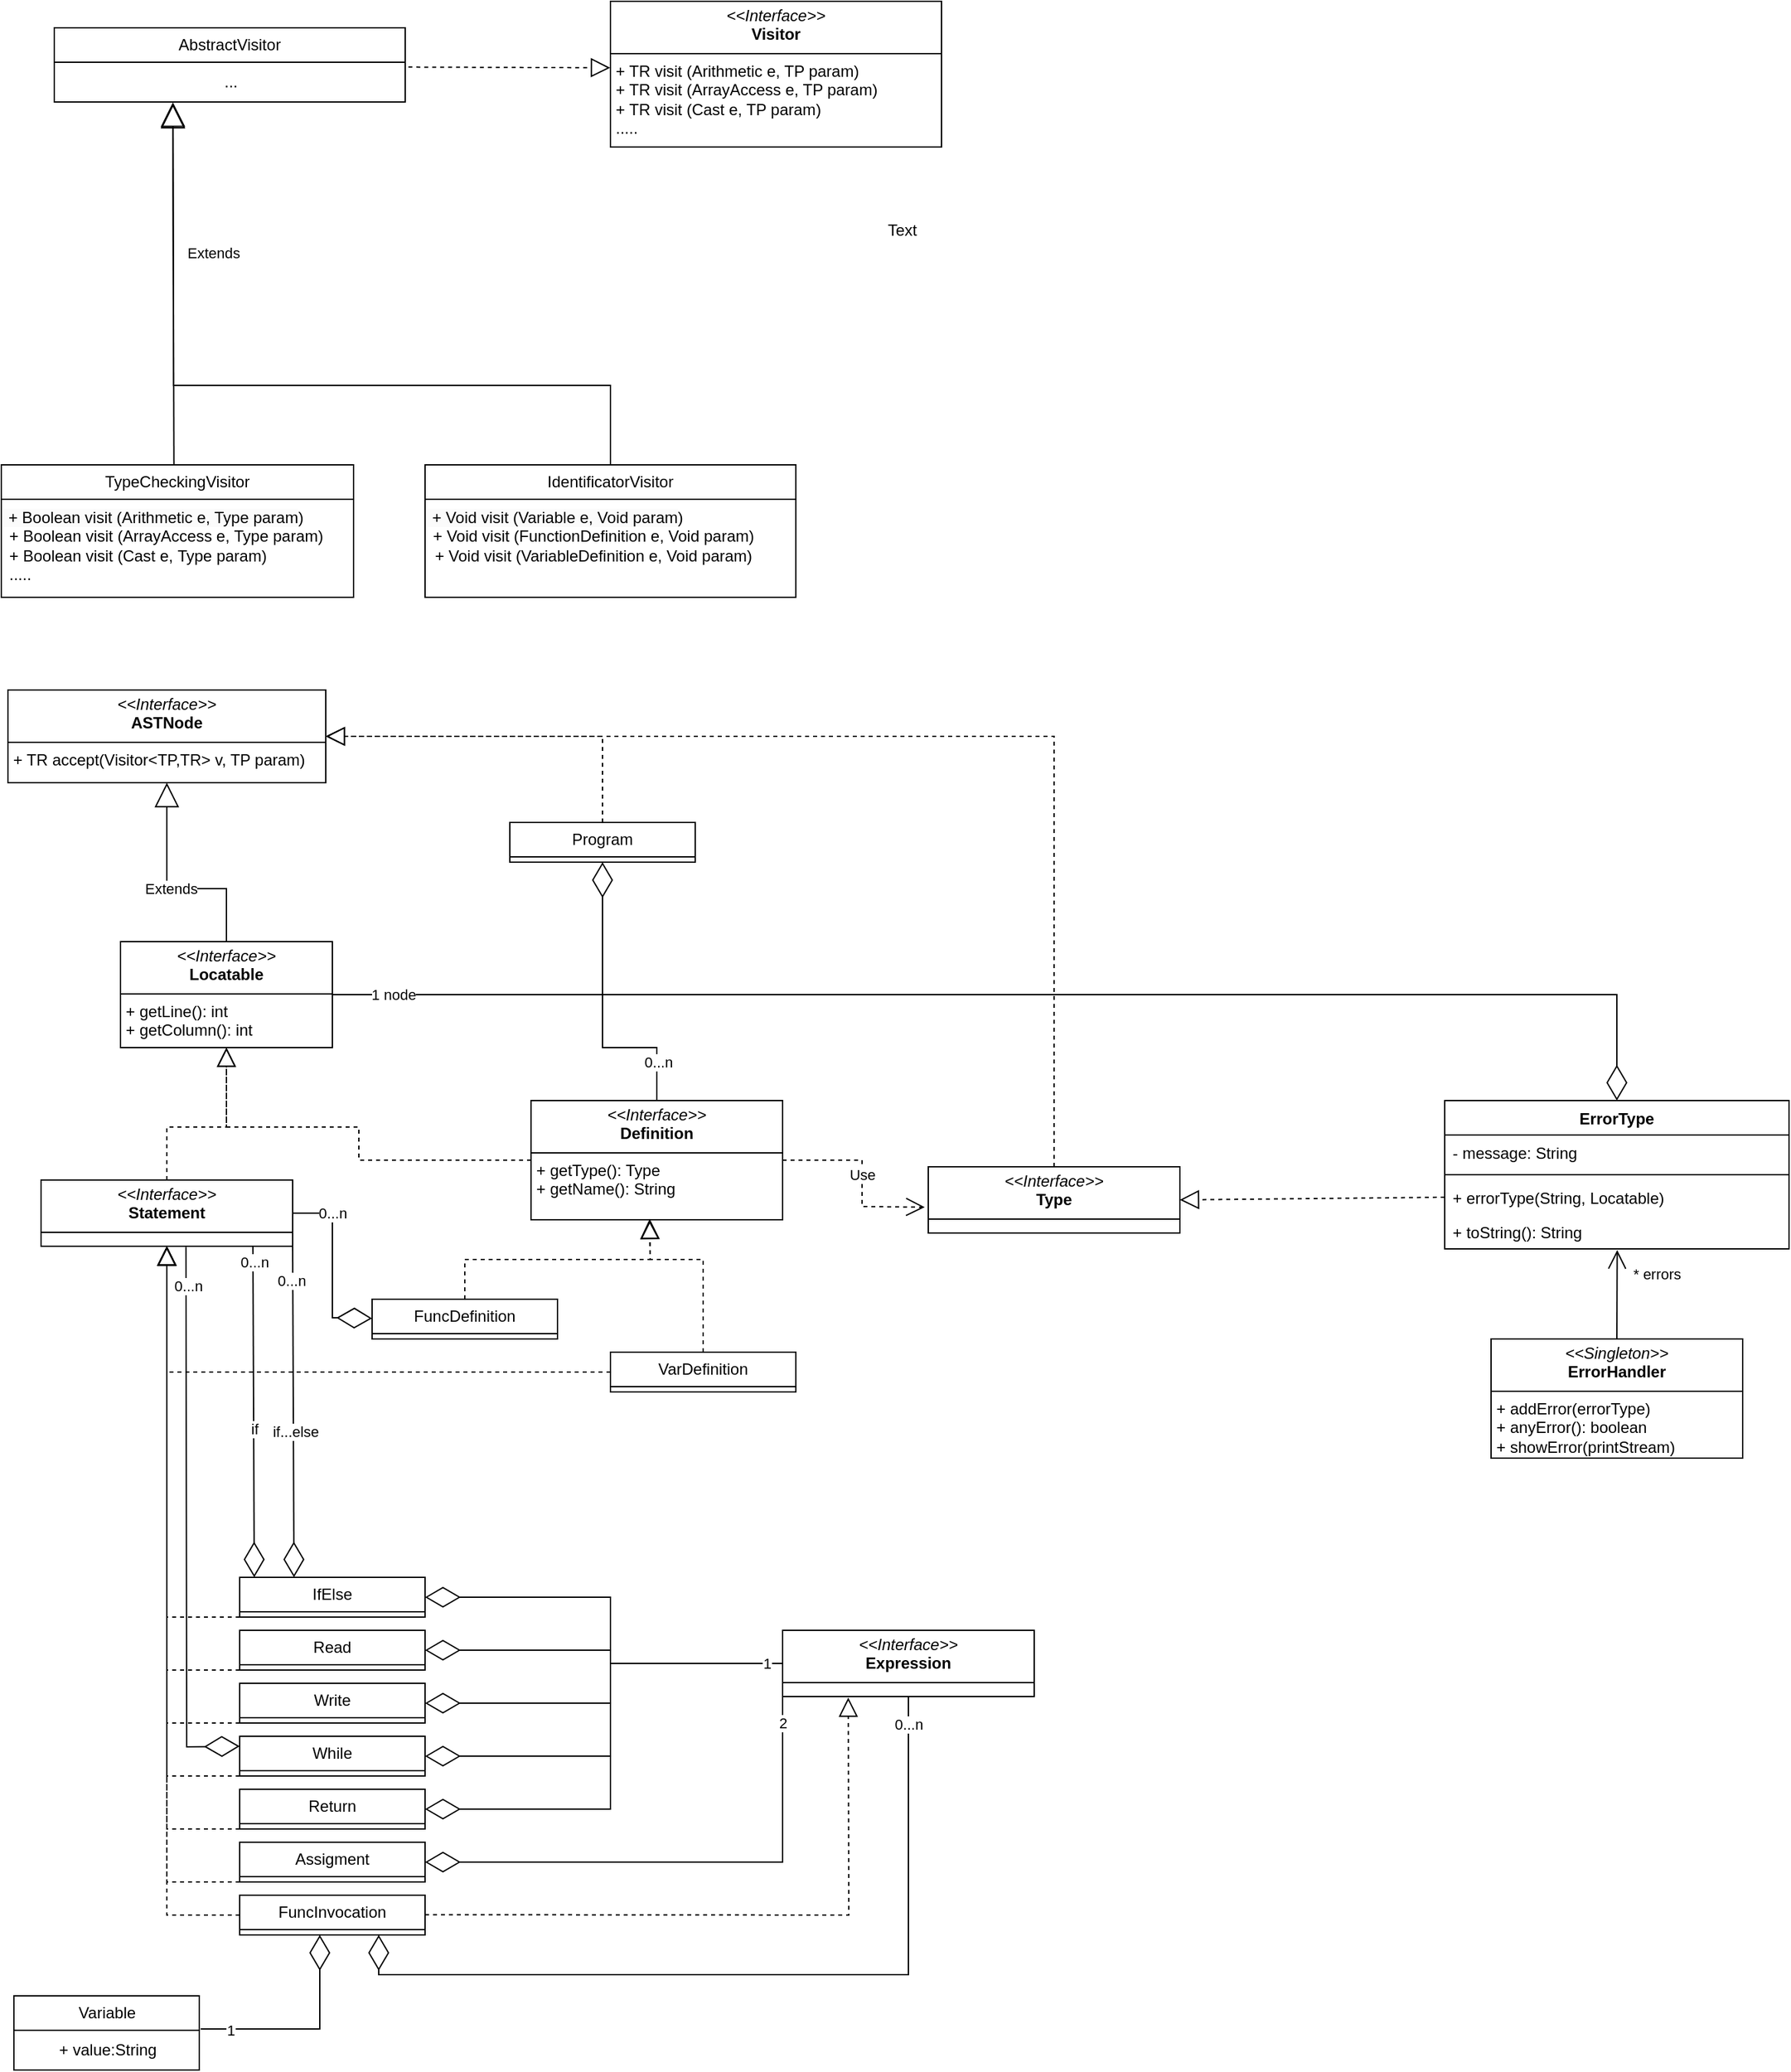 <mxfile version="26.0.16">
  <diagram id="C5RBs43oDa-KdzZeNtuy" name="Page-1">
    <mxGraphModel dx="1687" dy="2087" grid="1" gridSize="10" guides="1" tooltips="1" connect="1" arrows="1" fold="1" page="1" pageScale="1" pageWidth="827" pageHeight="1169" math="0" shadow="0">
      <root>
        <mxCell id="WIyWlLk6GJQsqaUBKTNV-0" />
        <mxCell id="WIyWlLk6GJQsqaUBKTNV-1" parent="WIyWlLk6GJQsqaUBKTNV-0" />
        <mxCell id="CXp8G5FO8gf-xtdIojPj-0" value="&lt;p style=&quot;margin:0px;margin-top:4px;text-align:center;&quot;&gt;&lt;i&gt;&amp;lt;&amp;lt;Interface&amp;gt;&amp;gt;&lt;/i&gt;&lt;br&gt;&lt;b&gt;ASTNode&lt;/b&gt;&lt;/p&gt;&lt;hr size=&quot;1&quot; style=&quot;border-style:solid;&quot;&gt;&lt;p style=&quot;margin:0px;margin-left:4px;&quot;&gt;+ TR accept(Visitor&amp;lt;TP,TR&amp;gt; v, TP param)&lt;/p&gt;" style="verticalAlign=top;align=left;overflow=fill;html=1;whiteSpace=wrap;" parent="WIyWlLk6GJQsqaUBKTNV-1" vertex="1">
          <mxGeometry x="35" y="10" width="240" height="70" as="geometry" />
        </mxCell>
        <mxCell id="CXp8G5FO8gf-xtdIojPj-1" value="&lt;p style=&quot;margin:0px;margin-top:4px;text-align:center;&quot;&gt;&lt;i&gt;&amp;lt;&amp;lt;Interface&amp;gt;&amp;gt;&lt;/i&gt;&lt;br&gt;&lt;b&gt;Locatable&lt;/b&gt;&lt;/p&gt;&lt;hr size=&quot;1&quot; style=&quot;border-style:solid;&quot;&gt;&lt;p style=&quot;margin:0px;margin-left:4px;&quot;&gt;+ getLine(): int&lt;/p&gt;&lt;p style=&quot;margin:0px;margin-left:4px;&quot;&gt;+ getColumn(): int&lt;/p&gt;" style="verticalAlign=top;align=left;overflow=fill;html=1;whiteSpace=wrap;" parent="WIyWlLk6GJQsqaUBKTNV-1" vertex="1">
          <mxGeometry x="120" y="200" width="160" height="80" as="geometry" />
        </mxCell>
        <mxCell id="CXp8G5FO8gf-xtdIojPj-2" value="&lt;p style=&quot;margin:0px;margin-top:4px;text-align:center;&quot;&gt;&lt;i&gt;&amp;lt;&amp;lt;Interface&amp;gt;&amp;gt;&lt;/i&gt;&lt;br&gt;&lt;b&gt;Definition&lt;/b&gt;&lt;/p&gt;&lt;hr size=&quot;1&quot; style=&quot;border-style:solid;&quot;&gt;&lt;p style=&quot;margin:0px;margin-left:4px;&quot;&gt;+ getType(): Type&lt;/p&gt;&lt;p style=&quot;margin:0px;margin-left:4px;&quot;&gt;+ getName(): String&lt;/p&gt;" style="verticalAlign=top;align=left;overflow=fill;html=1;whiteSpace=wrap;" parent="WIyWlLk6GJQsqaUBKTNV-1" vertex="1">
          <mxGeometry x="430" y="320" width="190" height="90" as="geometry" />
        </mxCell>
        <mxCell id="CXp8G5FO8gf-xtdIojPj-3" value="&lt;p style=&quot;margin:0px;margin-top:4px;text-align:center;&quot;&gt;&lt;i&gt;&amp;lt;&amp;lt;Interface&amp;gt;&amp;gt;&lt;/i&gt;&lt;br&gt;&lt;b&gt;Type&lt;/b&gt;&lt;/p&gt;&lt;hr size=&quot;1&quot; style=&quot;border-style:solid;&quot;&gt;&lt;p style=&quot;margin:0px;margin-left:4px;&quot;&gt;&lt;br&gt;&lt;/p&gt;" style="verticalAlign=top;align=left;overflow=fill;html=1;whiteSpace=wrap;" parent="WIyWlLk6GJQsqaUBKTNV-1" vertex="1">
          <mxGeometry x="730" y="370" width="190" height="50" as="geometry" />
        </mxCell>
        <mxCell id="CXp8G5FO8gf-xtdIojPj-4" value="Program" style="swimlane;fontStyle=0;childLayout=stackLayout;horizontal=1;startSize=26;fillColor=none;horizontalStack=0;resizeParent=1;resizeParentMax=0;resizeLast=0;collapsible=1;marginBottom=0;whiteSpace=wrap;html=1;" parent="WIyWlLk6GJQsqaUBKTNV-1" vertex="1">
          <mxGeometry x="414" y="110" width="140" height="30" as="geometry" />
        </mxCell>
        <mxCell id="CXp8G5FO8gf-xtdIojPj-5" value="&lt;p style=&quot;margin:0px;margin-top:4px;text-align:center;&quot;&gt;&lt;i&gt;&amp;lt;&amp;lt;Interface&amp;gt;&amp;gt;&lt;/i&gt;&lt;br&gt;&lt;b&gt;Statement&lt;/b&gt;&lt;/p&gt;&lt;hr size=&quot;1&quot; style=&quot;border-style:solid;&quot;&gt;&lt;p style=&quot;margin:0px;margin-left:4px;&quot;&gt;&lt;br&gt;&lt;/p&gt;" style="verticalAlign=top;align=left;overflow=fill;html=1;whiteSpace=wrap;" parent="WIyWlLk6GJQsqaUBKTNV-1" vertex="1">
          <mxGeometry x="60" y="380" width="190" height="50" as="geometry" />
        </mxCell>
        <mxCell id="CXp8G5FO8gf-xtdIojPj-6" value="" style="endArrow=block;dashed=1;endFill=0;endSize=12;html=1;rounded=0;exitX=0.5;exitY=0;exitDx=0;exitDy=0;entryX=0.5;entryY=1;entryDx=0;entryDy=0;" parent="WIyWlLk6GJQsqaUBKTNV-1" source="CXp8G5FO8gf-xtdIojPj-5" target="CXp8G5FO8gf-xtdIojPj-1" edge="1">
          <mxGeometry width="160" relative="1" as="geometry">
            <mxPoint x="330" y="290" as="sourcePoint" />
            <mxPoint x="200" y="290" as="targetPoint" />
            <Array as="points">
              <mxPoint x="155" y="340" />
              <mxPoint x="200" y="340" />
            </Array>
          </mxGeometry>
        </mxCell>
        <mxCell id="CXp8G5FO8gf-xtdIojPj-7" value="" style="endArrow=block;dashed=1;endFill=0;endSize=12;html=1;rounded=0;exitX=0;exitY=0.5;exitDx=0;exitDy=0;" parent="WIyWlLk6GJQsqaUBKTNV-1" source="CXp8G5FO8gf-xtdIojPj-2" edge="1">
          <mxGeometry width="160" relative="1" as="geometry">
            <mxPoint x="330" y="290" as="sourcePoint" />
            <mxPoint x="200" y="280" as="targetPoint" />
            <Array as="points">
              <mxPoint x="300" y="365" />
              <mxPoint x="300" y="340" />
              <mxPoint x="200" y="340" />
            </Array>
          </mxGeometry>
        </mxCell>
        <mxCell id="CXp8G5FO8gf-xtdIojPj-8" value="Use" style="endArrow=open;endSize=12;dashed=1;html=1;rounded=0;exitX=1;exitY=0.5;exitDx=0;exitDy=0;entryX=-0.014;entryY=0.61;entryDx=0;entryDy=0;entryPerimeter=0;" parent="WIyWlLk6GJQsqaUBKTNV-1" source="CXp8G5FO8gf-xtdIojPj-2" target="CXp8G5FO8gf-xtdIojPj-3" edge="1">
          <mxGeometry width="160" relative="1" as="geometry">
            <mxPoint x="510" y="430" as="sourcePoint" />
            <mxPoint x="730" y="380" as="targetPoint" />
            <Array as="points">
              <mxPoint x="680" y="365" />
              <mxPoint x="680" y="400" />
            </Array>
          </mxGeometry>
        </mxCell>
        <mxCell id="CXp8G5FO8gf-xtdIojPj-9" value="" style="endArrow=diamondThin;endFill=0;endSize=24;html=1;rounded=0;entryX=0.5;entryY=1;entryDx=0;entryDy=0;exitX=0.5;exitY=0;exitDx=0;exitDy=0;" parent="WIyWlLk6GJQsqaUBKTNV-1" source="CXp8G5FO8gf-xtdIojPj-2" target="CXp8G5FO8gf-xtdIojPj-4" edge="1">
          <mxGeometry width="160" relative="1" as="geometry">
            <mxPoint x="330" y="290" as="sourcePoint" />
            <mxPoint x="490" y="290" as="targetPoint" />
            <Array as="points">
              <mxPoint x="525" y="280" />
              <mxPoint x="484" y="280" />
            </Array>
          </mxGeometry>
        </mxCell>
        <mxCell id="CXp8G5FO8gf-xtdIojPj-10" value="0...n" style="edgeLabel;html=1;align=center;verticalAlign=middle;resizable=0;points=[];" parent="CXp8G5FO8gf-xtdIojPj-9" vertex="1" connectable="0">
          <mxGeometry x="-0.734" y="-1" relative="1" as="geometry">
            <mxPoint as="offset" />
          </mxGeometry>
        </mxCell>
        <mxCell id="CXp8G5FO8gf-xtdIojPj-11" value="" style="endArrow=block;dashed=1;endFill=0;endSize=12;html=1;rounded=0;entryX=1;entryY=0.5;entryDx=0;entryDy=0;exitX=0.5;exitY=0;exitDx=0;exitDy=0;" parent="WIyWlLk6GJQsqaUBKTNV-1" source="CXp8G5FO8gf-xtdIojPj-4" target="CXp8G5FO8gf-xtdIojPj-0" edge="1">
          <mxGeometry width="160" relative="1" as="geometry">
            <mxPoint x="330" y="290" as="sourcePoint" />
            <mxPoint x="490" y="290" as="targetPoint" />
            <Array as="points">
              <mxPoint x="484" y="45" />
            </Array>
          </mxGeometry>
        </mxCell>
        <mxCell id="CXp8G5FO8gf-xtdIojPj-12" value="" style="endArrow=block;dashed=1;endFill=0;endSize=12;html=1;rounded=0;exitX=0.5;exitY=0;exitDx=0;exitDy=0;" parent="WIyWlLk6GJQsqaUBKTNV-1" source="CXp8G5FO8gf-xtdIojPj-3" target="CXp8G5FO8gf-xtdIojPj-0" edge="1">
          <mxGeometry width="160" relative="1" as="geometry">
            <mxPoint x="494" y="120" as="sourcePoint" />
            <mxPoint x="310" y="10" as="targetPoint" />
            <Array as="points">
              <mxPoint x="825" y="45" />
            </Array>
          </mxGeometry>
        </mxCell>
        <mxCell id="CXp8G5FO8gf-xtdIojPj-13" value="FuncDefinition" style="swimlane;fontStyle=0;childLayout=stackLayout;horizontal=1;startSize=26;fillColor=none;horizontalStack=0;resizeParent=1;resizeParentMax=0;resizeLast=0;collapsible=1;marginBottom=0;whiteSpace=wrap;html=1;" parent="WIyWlLk6GJQsqaUBKTNV-1" vertex="1">
          <mxGeometry x="310" y="470" width="140" height="30" as="geometry" />
        </mxCell>
        <mxCell id="CXp8G5FO8gf-xtdIojPj-14" value="VarDefinition" style="swimlane;fontStyle=0;childLayout=stackLayout;horizontal=1;startSize=26;fillColor=none;horizontalStack=0;resizeParent=1;resizeParentMax=0;resizeLast=0;collapsible=1;marginBottom=0;whiteSpace=wrap;html=1;" parent="WIyWlLk6GJQsqaUBKTNV-1" vertex="1">
          <mxGeometry x="490" y="510" width="140" height="30" as="geometry" />
        </mxCell>
        <mxCell id="CXp8G5FO8gf-xtdIojPj-15" value="" style="endArrow=block;dashed=1;endFill=0;endSize=12;html=1;rounded=0;exitX=0.5;exitY=0;exitDx=0;exitDy=0;entryX=0.47;entryY=1;entryDx=0;entryDy=0;entryPerimeter=0;" parent="WIyWlLk6GJQsqaUBKTNV-1" source="CXp8G5FO8gf-xtdIojPj-13" target="CXp8G5FO8gf-xtdIojPj-2" edge="1">
          <mxGeometry width="160" relative="1" as="geometry">
            <mxPoint x="330" y="290" as="sourcePoint" />
            <mxPoint x="490" y="290" as="targetPoint" />
            <Array as="points">
              <mxPoint x="380" y="440" />
              <mxPoint x="520" y="440" />
            </Array>
          </mxGeometry>
        </mxCell>
        <mxCell id="CXp8G5FO8gf-xtdIojPj-16" value="" style="endArrow=block;dashed=1;endFill=0;endSize=12;html=1;rounded=0;exitX=0.5;exitY=0;exitDx=0;exitDy=0;" parent="WIyWlLk6GJQsqaUBKTNV-1" source="CXp8G5FO8gf-xtdIojPj-14" edge="1">
          <mxGeometry width="160" relative="1" as="geometry">
            <mxPoint x="330" y="290" as="sourcePoint" />
            <mxPoint x="520" y="410" as="targetPoint" />
            <Array as="points">
              <mxPoint x="560" y="440" />
              <mxPoint x="520" y="440" />
            </Array>
          </mxGeometry>
        </mxCell>
        <mxCell id="CXp8G5FO8gf-xtdIojPj-17" value="" style="endArrow=block;dashed=1;endFill=0;endSize=12;html=1;rounded=0;exitX=0;exitY=0.5;exitDx=0;exitDy=0;entryX=0.5;entryY=1;entryDx=0;entryDy=0;" parent="WIyWlLk6GJQsqaUBKTNV-1" source="CXp8G5FO8gf-xtdIojPj-14" target="CXp8G5FO8gf-xtdIojPj-5" edge="1">
          <mxGeometry width="160" relative="1" as="geometry">
            <mxPoint x="170" y="484.6" as="sourcePoint" />
            <mxPoint x="110" y="525" as="targetPoint" />
            <Array as="points">
              <mxPoint x="155" y="525" />
            </Array>
          </mxGeometry>
        </mxCell>
        <mxCell id="CXp8G5FO8gf-xtdIojPj-18" value="" style="endArrow=diamondThin;endFill=0;endSize=24;html=1;rounded=0;exitX=1;exitY=0.5;exitDx=0;exitDy=0;" parent="WIyWlLk6GJQsqaUBKTNV-1" source="CXp8G5FO8gf-xtdIojPj-5" edge="1">
          <mxGeometry width="160" relative="1" as="geometry">
            <mxPoint x="150" y="484.44" as="sourcePoint" />
            <mxPoint x="310" y="484.44" as="targetPoint" />
            <Array as="points">
              <mxPoint x="280" y="405" />
              <mxPoint x="280" y="484" />
            </Array>
          </mxGeometry>
        </mxCell>
        <mxCell id="vYRAZgHzzo28ocDOjH3z-48" value="0...n" style="edgeLabel;html=1;align=center;verticalAlign=middle;resizable=0;points=[];" parent="CXp8G5FO8gf-xtdIojPj-18" vertex="1" connectable="0">
          <mxGeometry x="-0.801" relative="1" as="geometry">
            <mxPoint x="16" as="offset" />
          </mxGeometry>
        </mxCell>
        <mxCell id="CXp8G5FO8gf-xtdIojPj-29" value="Extends" style="endArrow=block;endSize=16;endFill=0;html=1;rounded=0;entryX=0.5;entryY=1;entryDx=0;entryDy=0;exitX=0.5;exitY=0;exitDx=0;exitDy=0;" parent="WIyWlLk6GJQsqaUBKTNV-1" source="CXp8G5FO8gf-xtdIojPj-1" target="CXp8G5FO8gf-xtdIojPj-0" edge="1">
          <mxGeometry width="160" relative="1" as="geometry">
            <mxPoint x="140" y="150" as="sourcePoint" />
            <mxPoint x="300" y="150" as="targetPoint" />
            <Array as="points">
              <mxPoint x="200" y="160" />
              <mxPoint x="155" y="160" />
            </Array>
          </mxGeometry>
        </mxCell>
        <mxCell id="vYRAZgHzzo28ocDOjH3z-0" value="Read" style="swimlane;fontStyle=0;childLayout=stackLayout;horizontal=1;startSize=26;fillColor=none;horizontalStack=0;resizeParent=1;resizeParentMax=0;resizeLast=0;collapsible=1;marginBottom=0;whiteSpace=wrap;html=1;" parent="WIyWlLk6GJQsqaUBKTNV-1" vertex="1">
          <mxGeometry x="210" y="720" width="140" height="30" as="geometry" />
        </mxCell>
        <mxCell id="vYRAZgHzzo28ocDOjH3z-1" value="Write" style="swimlane;fontStyle=0;childLayout=stackLayout;horizontal=1;startSize=26;fillColor=none;horizontalStack=0;resizeParent=1;resizeParentMax=0;resizeLast=0;collapsible=1;marginBottom=0;whiteSpace=wrap;html=1;" parent="WIyWlLk6GJQsqaUBKTNV-1" vertex="1">
          <mxGeometry x="210" y="760" width="140" height="30" as="geometry" />
        </mxCell>
        <mxCell id="vYRAZgHzzo28ocDOjH3z-4" value="IfElse" style="swimlane;fontStyle=0;childLayout=stackLayout;horizontal=1;startSize=26;fillColor=none;horizontalStack=0;resizeParent=1;resizeParentMax=0;resizeLast=0;collapsible=1;marginBottom=0;whiteSpace=wrap;html=1;" parent="WIyWlLk6GJQsqaUBKTNV-1" vertex="1">
          <mxGeometry x="210" y="680" width="140" height="30" as="geometry" />
        </mxCell>
        <mxCell id="vYRAZgHzzo28ocDOjH3z-5" value="While" style="swimlane;fontStyle=0;childLayout=stackLayout;horizontal=1;startSize=26;fillColor=none;horizontalStack=0;resizeParent=1;resizeParentMax=0;resizeLast=0;collapsible=1;marginBottom=0;whiteSpace=wrap;html=1;" parent="WIyWlLk6GJQsqaUBKTNV-1" vertex="1">
          <mxGeometry x="210" y="800" width="140" height="30" as="geometry" />
        </mxCell>
        <mxCell id="vYRAZgHzzo28ocDOjH3z-14" value="Return" style="swimlane;fontStyle=0;childLayout=stackLayout;horizontal=1;startSize=26;fillColor=none;horizontalStack=0;resizeParent=1;resizeParentMax=0;resizeLast=0;collapsible=1;marginBottom=0;whiteSpace=wrap;html=1;" parent="WIyWlLk6GJQsqaUBKTNV-1" vertex="1">
          <mxGeometry x="210" y="840" width="140" height="30" as="geometry" />
        </mxCell>
        <mxCell id="Sv4E_dSJLxDFvrBXRxeP-11" style="edgeStyle=orthogonalEdgeStyle;rounded=0;orthogonalLoop=1;jettySize=auto;html=1;exitX=0.25;exitY=1;exitDx=0;exitDy=0;" parent="WIyWlLk6GJQsqaUBKTNV-1" source="vYRAZgHzzo28ocDOjH3z-19" edge="1">
          <mxGeometry relative="1" as="geometry">
            <mxPoint x="667.556" y="770" as="targetPoint" />
          </mxGeometry>
        </mxCell>
        <mxCell id="vYRAZgHzzo28ocDOjH3z-19" value="&lt;p style=&quot;margin:0px;margin-top:4px;text-align:center;&quot;&gt;&lt;i&gt;&amp;lt;&amp;lt;Interface&amp;gt;&amp;gt;&lt;/i&gt;&lt;br&gt;&lt;b&gt;Expression&lt;/b&gt;&lt;/p&gt;&lt;hr size=&quot;1&quot; style=&quot;border-style:solid;&quot;&gt;&lt;p style=&quot;margin:0px;margin-left:4px;&quot;&gt;&lt;br&gt;&lt;/p&gt;" style="verticalAlign=top;align=left;overflow=fill;html=1;whiteSpace=wrap;" parent="WIyWlLk6GJQsqaUBKTNV-1" vertex="1">
          <mxGeometry x="620" y="720" width="190" height="50" as="geometry" />
        </mxCell>
        <mxCell id="vYRAZgHzzo28ocDOjH3z-20" value="" style="endArrow=diamondThin;endFill=0;endSize=24;html=1;rounded=0;entryX=1;entryY=0.5;entryDx=0;entryDy=0;exitX=0;exitY=0.5;exitDx=0;exitDy=0;" parent="WIyWlLk6GJQsqaUBKTNV-1" source="vYRAZgHzzo28ocDOjH3z-19" target="vYRAZgHzzo28ocDOjH3z-0" edge="1">
          <mxGeometry width="160" relative="1" as="geometry">
            <mxPoint x="320" y="760" as="sourcePoint" />
            <mxPoint x="480" y="760" as="targetPoint" />
            <Array as="points">
              <mxPoint x="490" y="745" />
              <mxPoint x="490" y="735" />
            </Array>
          </mxGeometry>
        </mxCell>
        <mxCell id="vYRAZgHzzo28ocDOjH3z-21" value="" style="endArrow=diamondThin;endFill=0;endSize=24;html=1;rounded=0;entryX=1;entryY=0.5;entryDx=0;entryDy=0;exitX=0;exitY=0.5;exitDx=0;exitDy=0;" parent="WIyWlLk6GJQsqaUBKTNV-1" source="vYRAZgHzzo28ocDOjH3z-19" target="vYRAZgHzzo28ocDOjH3z-1" edge="1">
          <mxGeometry width="160" relative="1" as="geometry">
            <mxPoint x="630" y="755" as="sourcePoint" />
            <mxPoint x="360" y="705" as="targetPoint" />
            <Array as="points">
              <mxPoint x="490" y="745" />
              <mxPoint x="490" y="775" />
            </Array>
          </mxGeometry>
        </mxCell>
        <mxCell id="vYRAZgHzzo28ocDOjH3z-23" value="" style="endArrow=diamondThin;endFill=0;endSize=24;html=1;rounded=0;entryX=1;entryY=0.5;entryDx=0;entryDy=0;exitX=0;exitY=0.5;exitDx=0;exitDy=0;" parent="WIyWlLk6GJQsqaUBKTNV-1" source="vYRAZgHzzo28ocDOjH3z-19" target="vYRAZgHzzo28ocDOjH3z-4" edge="1">
          <mxGeometry width="160" relative="1" as="geometry">
            <mxPoint x="630" y="755" as="sourcePoint" />
            <mxPoint x="360" y="745" as="targetPoint" />
            <Array as="points">
              <mxPoint x="490" y="745" />
              <mxPoint x="490" y="695" />
            </Array>
          </mxGeometry>
        </mxCell>
        <mxCell id="vYRAZgHzzo28ocDOjH3z-25" value="" style="endArrow=diamondThin;endFill=0;endSize=24;html=1;rounded=0;entryX=1;entryY=0.5;entryDx=0;entryDy=0;exitX=0;exitY=0.5;exitDx=0;exitDy=0;" parent="WIyWlLk6GJQsqaUBKTNV-1" source="vYRAZgHzzo28ocDOjH3z-19" target="vYRAZgHzzo28ocDOjH3z-5" edge="1">
          <mxGeometry width="160" relative="1" as="geometry">
            <mxPoint x="630" y="755" as="sourcePoint" />
            <mxPoint x="360" y="745" as="targetPoint" />
            <Array as="points">
              <mxPoint x="490" y="745" />
              <mxPoint x="490" y="815" />
            </Array>
          </mxGeometry>
        </mxCell>
        <mxCell id="vYRAZgHzzo28ocDOjH3z-27" value="" style="endArrow=diamondThin;endFill=0;endSize=24;html=1;rounded=0;entryX=1;entryY=0.5;entryDx=0;entryDy=0;exitX=0;exitY=0.5;exitDx=0;exitDy=0;" parent="WIyWlLk6GJQsqaUBKTNV-1" source="vYRAZgHzzo28ocDOjH3z-19" target="vYRAZgHzzo28ocDOjH3z-14" edge="1">
          <mxGeometry width="160" relative="1" as="geometry">
            <mxPoint x="630" y="755" as="sourcePoint" />
            <mxPoint x="360" y="825" as="targetPoint" />
            <Array as="points">
              <mxPoint x="490" y="745" />
              <mxPoint x="490" y="855" />
            </Array>
          </mxGeometry>
        </mxCell>
        <mxCell id="vYRAZgHzzo28ocDOjH3z-29" value="1" style="edgeLabel;html=1;align=center;verticalAlign=middle;resizable=0;points=[];" parent="vYRAZgHzzo28ocDOjH3z-27" vertex="1" connectable="0">
          <mxGeometry x="-0.937" relative="1" as="geometry">
            <mxPoint as="offset" />
          </mxGeometry>
        </mxCell>
        <mxCell id="vYRAZgHzzo28ocDOjH3z-30" value="Assigment" style="swimlane;fontStyle=0;childLayout=stackLayout;horizontal=1;startSize=26;fillColor=none;horizontalStack=0;resizeParent=1;resizeParentMax=0;resizeLast=0;collapsible=1;marginBottom=0;whiteSpace=wrap;html=1;" parent="WIyWlLk6GJQsqaUBKTNV-1" vertex="1">
          <mxGeometry x="210" y="880" width="140" height="30" as="geometry" />
        </mxCell>
        <mxCell id="vYRAZgHzzo28ocDOjH3z-31" value="" style="endArrow=diamondThin;endFill=0;endSize=24;html=1;rounded=0;entryX=1;entryY=0.5;entryDx=0;entryDy=0;exitX=0;exitY=1;exitDx=0;exitDy=0;" parent="WIyWlLk6GJQsqaUBKTNV-1" source="vYRAZgHzzo28ocDOjH3z-19" target="vYRAZgHzzo28ocDOjH3z-30" edge="1">
          <mxGeometry width="160" relative="1" as="geometry">
            <mxPoint x="380" y="740" as="sourcePoint" />
            <mxPoint x="540" y="740" as="targetPoint" />
            <Array as="points">
              <mxPoint x="620" y="895" />
            </Array>
          </mxGeometry>
        </mxCell>
        <mxCell id="vYRAZgHzzo28ocDOjH3z-32" value="2" style="edgeLabel;html=1;align=center;verticalAlign=middle;resizable=0;points=[];" parent="vYRAZgHzzo28ocDOjH3z-31" vertex="1" connectable="0">
          <mxGeometry x="-0.95" y="1" relative="1" as="geometry">
            <mxPoint x="-1" y="10" as="offset" />
          </mxGeometry>
        </mxCell>
        <mxCell id="vYRAZgHzzo28ocDOjH3z-33" value="" style="endArrow=block;dashed=1;endFill=0;endSize=12;html=1;rounded=0;entryX=0.5;entryY=1;entryDx=0;entryDy=0;exitX=0;exitY=1;exitDx=0;exitDy=0;" parent="WIyWlLk6GJQsqaUBKTNV-1" source="vYRAZgHzzo28ocDOjH3z-0" target="CXp8G5FO8gf-xtdIojPj-5" edge="1">
          <mxGeometry width="160" relative="1" as="geometry">
            <mxPoint x="380" y="670" as="sourcePoint" />
            <mxPoint x="540" y="670" as="targetPoint" />
            <Array as="points">
              <mxPoint x="155" y="750" />
              <mxPoint x="155" y="710" />
              <mxPoint x="155" y="695" />
            </Array>
          </mxGeometry>
        </mxCell>
        <mxCell id="vYRAZgHzzo28ocDOjH3z-34" value="" style="endArrow=block;dashed=1;endFill=0;endSize=12;html=1;rounded=0;exitX=0;exitY=1;exitDx=0;exitDy=0;" parent="WIyWlLk6GJQsqaUBKTNV-1" source="vYRAZgHzzo28ocDOjH3z-1" edge="1">
          <mxGeometry width="160" relative="1" as="geometry">
            <mxPoint x="210" y="735" as="sourcePoint" />
            <mxPoint x="155" y="430" as="targetPoint" />
            <Array as="points">
              <mxPoint x="155" y="790" />
              <mxPoint x="155" y="750" />
              <mxPoint x="155" y="735" />
            </Array>
          </mxGeometry>
        </mxCell>
        <mxCell id="vYRAZgHzzo28ocDOjH3z-35" value="" style="endArrow=block;dashed=1;endFill=0;endSize=12;html=1;rounded=0;exitX=0;exitY=1;exitDx=0;exitDy=0;" parent="WIyWlLk6GJQsqaUBKTNV-1" source="vYRAZgHzzo28ocDOjH3z-4" edge="1">
          <mxGeometry width="160" relative="1" as="geometry">
            <mxPoint x="210" y="775" as="sourcePoint" />
            <mxPoint x="155" y="430" as="targetPoint" />
            <Array as="points">
              <mxPoint x="155" y="710" />
              <mxPoint x="155" y="775" />
            </Array>
          </mxGeometry>
        </mxCell>
        <mxCell id="vYRAZgHzzo28ocDOjH3z-36" value="" style="endArrow=block;dashed=1;endFill=0;endSize=12;html=1;rounded=0;exitX=0;exitY=1;exitDx=0;exitDy=0;" parent="WIyWlLk6GJQsqaUBKTNV-1" source="vYRAZgHzzo28ocDOjH3z-5" edge="1">
          <mxGeometry width="160" relative="1" as="geometry">
            <mxPoint x="210" y="815" as="sourcePoint" />
            <mxPoint x="155" y="430" as="targetPoint" />
            <Array as="points">
              <mxPoint x="155" y="830" />
              <mxPoint x="155" y="815" />
            </Array>
          </mxGeometry>
        </mxCell>
        <mxCell id="vYRAZgHzzo28ocDOjH3z-37" value="" style="endArrow=block;dashed=1;endFill=0;endSize=12;html=1;rounded=0;exitX=0;exitY=1;exitDx=0;exitDy=0;" parent="WIyWlLk6GJQsqaUBKTNV-1" source="vYRAZgHzzo28ocDOjH3z-14" edge="1">
          <mxGeometry width="160" relative="1" as="geometry">
            <mxPoint x="210" y="855" as="sourcePoint" />
            <mxPoint x="155" y="430" as="targetPoint" />
            <Array as="points">
              <mxPoint x="155" y="870" />
              <mxPoint x="155" y="855" />
            </Array>
          </mxGeometry>
        </mxCell>
        <mxCell id="vYRAZgHzzo28ocDOjH3z-38" value="" style="endArrow=block;dashed=1;endFill=0;endSize=12;html=1;rounded=0;exitX=0;exitY=1;exitDx=0;exitDy=0;" parent="WIyWlLk6GJQsqaUBKTNV-1" source="vYRAZgHzzo28ocDOjH3z-30" edge="1">
          <mxGeometry width="160" relative="1" as="geometry">
            <mxPoint x="210" y="895" as="sourcePoint" />
            <mxPoint x="155" y="430" as="targetPoint" />
            <Array as="points">
              <mxPoint x="155" y="910" />
              <mxPoint x="155" y="895" />
            </Array>
          </mxGeometry>
        </mxCell>
        <mxCell id="vYRAZgHzzo28ocDOjH3z-45" value="" style="endArrow=diamondThin;endFill=0;endSize=24;html=1;rounded=0;entryX=0;entryY=0.25;entryDx=0;entryDy=0;exitX=0.576;exitY=1.012;exitDx=0;exitDy=0;exitPerimeter=0;" parent="WIyWlLk6GJQsqaUBKTNV-1" source="CXp8G5FO8gf-xtdIojPj-5" target="vYRAZgHzzo28ocDOjH3z-5" edge="1">
          <mxGeometry width="160" relative="1" as="geometry">
            <mxPoint x="180" y="441" as="sourcePoint" />
            <mxPoint x="220" y="778" as="targetPoint" />
            <Array as="points">
              <mxPoint x="170" y="808" />
            </Array>
          </mxGeometry>
        </mxCell>
        <mxCell id="vYRAZgHzzo28ocDOjH3z-47" value="&amp;nbsp;0...n&amp;nbsp;" style="edgeLabel;html=1;align=center;verticalAlign=middle;resizable=0;points=[];" parent="vYRAZgHzzo28ocDOjH3z-45" vertex="1" connectable="0">
          <mxGeometry x="-0.958" y="1" relative="1" as="geometry">
            <mxPoint y="20" as="offset" />
          </mxGeometry>
        </mxCell>
        <mxCell id="Sv4E_dSJLxDFvrBXRxeP-0" value="" style="endArrow=diamondThin;endFill=0;endSize=24;html=1;rounded=0;exitX=1;exitY=1;exitDx=0;exitDy=0;" parent="WIyWlLk6GJQsqaUBKTNV-1" source="CXp8G5FO8gf-xtdIojPj-5" edge="1">
          <mxGeometry width="160" relative="1" as="geometry">
            <mxPoint x="210" y="590" as="sourcePoint" />
            <mxPoint x="251" y="680" as="targetPoint" />
          </mxGeometry>
        </mxCell>
        <mxCell id="Sv4E_dSJLxDFvrBXRxeP-3" value="if...else" style="edgeLabel;html=1;align=center;verticalAlign=middle;resizable=0;points=[];" parent="Sv4E_dSJLxDFvrBXRxeP-0" vertex="1" connectable="0">
          <mxGeometry x="0.117" y="1" relative="1" as="geometry">
            <mxPoint as="offset" />
          </mxGeometry>
        </mxCell>
        <mxCell id="Sv4E_dSJLxDFvrBXRxeP-5" value="0...n" style="edgeLabel;html=1;align=center;verticalAlign=middle;resizable=0;points=[];" parent="Sv4E_dSJLxDFvrBXRxeP-0" vertex="1" connectable="0">
          <mxGeometry x="-0.792" y="-1" relative="1" as="geometry">
            <mxPoint as="offset" />
          </mxGeometry>
        </mxCell>
        <mxCell id="Sv4E_dSJLxDFvrBXRxeP-1" value="" style="endArrow=diamondThin;endFill=0;endSize=24;html=1;rounded=0;exitX=1;exitY=1;exitDx=0;exitDy=0;" parent="WIyWlLk6GJQsqaUBKTNV-1" edge="1">
          <mxGeometry width="160" relative="1" as="geometry">
            <mxPoint x="220" y="430" as="sourcePoint" />
            <mxPoint x="221" y="680" as="targetPoint" />
          </mxGeometry>
        </mxCell>
        <mxCell id="Sv4E_dSJLxDFvrBXRxeP-2" value="if" style="edgeLabel;html=1;align=center;verticalAlign=middle;resizable=0;points=[];" parent="Sv4E_dSJLxDFvrBXRxeP-1" vertex="1" connectable="0">
          <mxGeometry x="0.098" relative="1" as="geometry">
            <mxPoint as="offset" />
          </mxGeometry>
        </mxCell>
        <mxCell id="Sv4E_dSJLxDFvrBXRxeP-4" value="0...n" style="edgeLabel;html=1;align=center;verticalAlign=middle;resizable=0;points=[];" parent="Sv4E_dSJLxDFvrBXRxeP-1" vertex="1" connectable="0">
          <mxGeometry x="-0.91" y="1" relative="1" as="geometry">
            <mxPoint as="offset" />
          </mxGeometry>
        </mxCell>
        <mxCell id="Sv4E_dSJLxDFvrBXRxeP-6" value="FuncInvocation" style="swimlane;fontStyle=0;childLayout=stackLayout;horizontal=1;startSize=26;fillColor=none;horizontalStack=0;resizeParent=1;resizeParentMax=0;resizeLast=0;collapsible=1;marginBottom=0;whiteSpace=wrap;html=1;" parent="WIyWlLk6GJQsqaUBKTNV-1" vertex="1">
          <mxGeometry x="210" y="920" width="140" height="30" as="geometry" />
        </mxCell>
        <mxCell id="Sv4E_dSJLxDFvrBXRxeP-7" value="" style="endArrow=block;dashed=1;endFill=0;endSize=12;html=1;rounded=0;exitX=0;exitY=1;exitDx=0;exitDy=0;" parent="WIyWlLk6GJQsqaUBKTNV-1" edge="1">
          <mxGeometry width="160" relative="1" as="geometry">
            <mxPoint x="210" y="935" as="sourcePoint" />
            <mxPoint x="155" y="430" as="targetPoint" />
            <Array as="points">
              <mxPoint x="155" y="935" />
              <mxPoint x="155" y="920" />
            </Array>
          </mxGeometry>
        </mxCell>
        <mxCell id="Sv4E_dSJLxDFvrBXRxeP-10" value="" style="endArrow=block;dashed=1;endFill=0;endSize=12;html=1;rounded=0;entryX=0.261;entryY=1.016;entryDx=0;entryDy=0;entryPerimeter=0;" parent="WIyWlLk6GJQsqaUBKTNV-1" target="vYRAZgHzzo28ocDOjH3z-19" edge="1">
          <mxGeometry width="160" relative="1" as="geometry">
            <mxPoint x="350" y="934.71" as="sourcePoint" />
            <mxPoint x="510" y="934.71" as="targetPoint" />
            <Array as="points">
              <mxPoint x="670" y="935" />
            </Array>
          </mxGeometry>
        </mxCell>
        <mxCell id="Sv4E_dSJLxDFvrBXRxeP-12" value="" style="endArrow=diamondThin;endFill=0;endSize=24;html=1;rounded=0;entryX=0.75;entryY=1;entryDx=0;entryDy=0;exitX=0.5;exitY=1;exitDx=0;exitDy=0;" parent="WIyWlLk6GJQsqaUBKTNV-1" source="vYRAZgHzzo28ocDOjH3z-19" target="Sv4E_dSJLxDFvrBXRxeP-6" edge="1">
          <mxGeometry width="160" relative="1" as="geometry">
            <mxPoint x="430" y="970" as="sourcePoint" />
            <mxPoint x="590" y="970" as="targetPoint" />
            <Array as="points">
              <mxPoint x="715" y="960" />
              <mxPoint x="715" y="980" />
              <mxPoint x="315" y="980" />
            </Array>
          </mxGeometry>
        </mxCell>
        <mxCell id="Sv4E_dSJLxDFvrBXRxeP-13" value="0...n" style="edgeLabel;html=1;align=center;verticalAlign=middle;resizable=0;points=[];" parent="Sv4E_dSJLxDFvrBXRxeP-12" vertex="1" connectable="0">
          <mxGeometry x="-0.935" relative="1" as="geometry">
            <mxPoint as="offset" />
          </mxGeometry>
        </mxCell>
        <mxCell id="Sv4E_dSJLxDFvrBXRxeP-20" value="Variable" style="swimlane;fontStyle=0;childLayout=stackLayout;horizontal=1;startSize=26;fillColor=none;horizontalStack=0;resizeParent=1;resizeParentMax=0;resizeLast=0;collapsible=1;marginBottom=0;whiteSpace=wrap;html=1;" parent="WIyWlLk6GJQsqaUBKTNV-1" vertex="1">
          <mxGeometry x="39.5" y="996" width="140" height="56" as="geometry" />
        </mxCell>
        <mxCell id="Sv4E_dSJLxDFvrBXRxeP-21" value="+ value:String" style="text;html=1;align=center;verticalAlign=middle;resizable=0;points=[];autosize=1;strokeColor=none;fillColor=none;" parent="Sv4E_dSJLxDFvrBXRxeP-20" vertex="1">
          <mxGeometry y="26" width="140" height="30" as="geometry" />
        </mxCell>
        <mxCell id="Sv4E_dSJLxDFvrBXRxeP-22" value="" style="endArrow=diamondThin;endFill=0;endSize=24;html=1;rounded=0;entryX=0.5;entryY=1;entryDx=0;entryDy=0;" parent="WIyWlLk6GJQsqaUBKTNV-1" edge="1">
          <mxGeometry width="160" relative="1" as="geometry">
            <mxPoint x="180.5" y="1021" as="sourcePoint" />
            <mxPoint x="270.5" y="950" as="targetPoint" />
            <Array as="points">
              <mxPoint x="270.5" y="1021" />
            </Array>
          </mxGeometry>
        </mxCell>
        <mxCell id="Sv4E_dSJLxDFvrBXRxeP-23" value="1" style="edgeLabel;html=1;align=center;verticalAlign=middle;resizable=0;points=[];" parent="Sv4E_dSJLxDFvrBXRxeP-22" vertex="1" connectable="0">
          <mxGeometry x="-0.875" y="-1" relative="1" as="geometry">
            <mxPoint x="12" as="offset" />
          </mxGeometry>
        </mxCell>
        <mxCell id="1MVRRoFSADZEBbLevZaC-6" value="ErrorType" style="swimlane;fontStyle=1;align=center;verticalAlign=top;childLayout=stackLayout;horizontal=1;startSize=26;horizontalStack=0;resizeParent=1;resizeParentMax=0;resizeLast=0;collapsible=1;marginBottom=0;whiteSpace=wrap;html=1;" parent="WIyWlLk6GJQsqaUBKTNV-1" vertex="1">
          <mxGeometry x="1120" y="320" width="260" height="112" as="geometry" />
        </mxCell>
        <mxCell id="1MVRRoFSADZEBbLevZaC-7" value="- message: String" style="text;strokeColor=none;fillColor=none;align=left;verticalAlign=top;spacingLeft=4;spacingRight=4;overflow=hidden;rotatable=0;points=[[0,0.5],[1,0.5]];portConstraint=eastwest;whiteSpace=wrap;html=1;" parent="1MVRRoFSADZEBbLevZaC-6" vertex="1">
          <mxGeometry y="26" width="260" height="26" as="geometry" />
        </mxCell>
        <mxCell id="1MVRRoFSADZEBbLevZaC-8" value="" style="line;strokeWidth=1;fillColor=none;align=left;verticalAlign=middle;spacingTop=-1;spacingLeft=3;spacingRight=3;rotatable=0;labelPosition=right;points=[];portConstraint=eastwest;strokeColor=inherit;" parent="1MVRRoFSADZEBbLevZaC-6" vertex="1">
          <mxGeometry y="52" width="260" height="8" as="geometry" />
        </mxCell>
        <mxCell id="1MVRRoFSADZEBbLevZaC-9" value="+ errorType(String, Locatable)" style="text;strokeColor=none;fillColor=none;align=left;verticalAlign=top;spacingLeft=4;spacingRight=4;overflow=hidden;rotatable=0;points=[[0,0.5],[1,0.5]];portConstraint=eastwest;whiteSpace=wrap;html=1;" parent="1MVRRoFSADZEBbLevZaC-6" vertex="1">
          <mxGeometry y="60" width="260" height="26" as="geometry" />
        </mxCell>
        <mxCell id="1MVRRoFSADZEBbLevZaC-10" value="+ toString(): String" style="text;strokeColor=none;fillColor=none;align=left;verticalAlign=top;spacingLeft=4;spacingRight=4;overflow=hidden;rotatable=0;points=[[0,0.5],[1,0.5]];portConstraint=eastwest;whiteSpace=wrap;html=1;" parent="1MVRRoFSADZEBbLevZaC-6" vertex="1">
          <mxGeometry y="86" width="260" height="26" as="geometry" />
        </mxCell>
        <mxCell id="1MVRRoFSADZEBbLevZaC-11" value="&lt;p style=&quot;margin:0px;margin-top:4px;text-align:center;&quot;&gt;&lt;i&gt;&amp;lt;&amp;lt;Singleton&amp;gt;&amp;gt;&lt;/i&gt;&lt;br&gt;&lt;b&gt;ErrorHandler&lt;/b&gt;&lt;/p&gt;&lt;hr size=&quot;1&quot; style=&quot;border-style:solid;&quot;&gt;&lt;p style=&quot;margin:0px;margin-left:4px;&quot;&gt;+ addError(errorType)&lt;br&gt;+ anyError(): boolean&lt;/p&gt;&lt;p style=&quot;margin:0px;margin-left:4px;&quot;&gt;+ showError(printStream)&lt;/p&gt;&lt;p style=&quot;margin:0px;margin-left:4px;&quot;&gt;&lt;br&gt;&lt;/p&gt;" style="verticalAlign=top;align=left;overflow=fill;html=1;whiteSpace=wrap;" parent="WIyWlLk6GJQsqaUBKTNV-1" vertex="1">
          <mxGeometry x="1155" y="500" width="190" height="90" as="geometry" />
        </mxCell>
        <mxCell id="1MVRRoFSADZEBbLevZaC-12" value="" style="endArrow=block;dashed=1;endFill=0;endSize=12;html=1;rounded=0;entryX=1;entryY=0.5;entryDx=0;entryDy=0;exitX=0;exitY=0.5;exitDx=0;exitDy=0;" parent="WIyWlLk6GJQsqaUBKTNV-1" source="1MVRRoFSADZEBbLevZaC-9" target="CXp8G5FO8gf-xtdIojPj-3" edge="1">
          <mxGeometry width="160" relative="1" as="geometry">
            <mxPoint x="840" y="480" as="sourcePoint" />
            <mxPoint x="1000" y="480" as="targetPoint" />
          </mxGeometry>
        </mxCell>
        <mxCell id="1MVRRoFSADZEBbLevZaC-13" value="" style="endArrow=diamondThin;endFill=0;endSize=24;html=1;rounded=0;entryX=0.5;entryY=0;entryDx=0;entryDy=0;exitX=1;exitY=0.5;exitDx=0;exitDy=0;" parent="WIyWlLk6GJQsqaUBKTNV-1" source="CXp8G5FO8gf-xtdIojPj-1" target="1MVRRoFSADZEBbLevZaC-6" edge="1">
          <mxGeometry width="160" relative="1" as="geometry">
            <mxPoint x="290" y="110" as="sourcePoint" />
            <mxPoint x="1300" y="230" as="targetPoint" />
            <Array as="points">
              <mxPoint x="1250" y="240" />
            </Array>
          </mxGeometry>
        </mxCell>
        <mxCell id="1MVRRoFSADZEBbLevZaC-14" value="1 node" style="edgeLabel;html=1;align=center;verticalAlign=middle;resizable=0;points=[];" parent="1MVRRoFSADZEBbLevZaC-13" vertex="1" connectable="0">
          <mxGeometry x="-0.912" relative="1" as="geometry">
            <mxPoint as="offset" />
          </mxGeometry>
        </mxCell>
        <mxCell id="1MVRRoFSADZEBbLevZaC-16" value="" style="endArrow=open;endFill=1;endSize=12;html=1;rounded=0;exitX=0.5;exitY=0;exitDx=0;exitDy=0;entryX=0.501;entryY=1.033;entryDx=0;entryDy=0;entryPerimeter=0;" parent="WIyWlLk6GJQsqaUBKTNV-1" source="1MVRRoFSADZEBbLevZaC-11" target="1MVRRoFSADZEBbLevZaC-10" edge="1">
          <mxGeometry width="160" relative="1" as="geometry">
            <mxPoint x="995" y="510" as="sourcePoint" />
            <mxPoint x="1254" y="434" as="targetPoint" />
          </mxGeometry>
        </mxCell>
        <mxCell id="1MVRRoFSADZEBbLevZaC-17" value="*&amp;nbsp;&lt;span style=&quot;background-color: light-dark(#ffffff, var(--ge-dark-color, #121212)); color: light-dark(rgb(0, 0, 0), rgb(255, 255, 255));&quot;&gt;errors&lt;/span&gt;" style="edgeLabel;html=1;align=center;verticalAlign=middle;resizable=0;points=[];" parent="1MVRRoFSADZEBbLevZaC-16" vertex="1" connectable="0">
          <mxGeometry x="0.598" y="-2" relative="1" as="geometry">
            <mxPoint x="28" y="4" as="offset" />
          </mxGeometry>
        </mxCell>
        <mxCell id="bhQwarYT9J2fNv-TNmjf-0" value="&lt;p style=&quot;margin:0px;margin-top:4px;text-align:center;&quot;&gt;&lt;i&gt;&amp;lt;&amp;lt;Interface&amp;gt;&amp;gt;&lt;/i&gt;&lt;br&gt;&lt;b&gt;Visitor&lt;/b&gt;&lt;/p&gt;&lt;hr size=&quot;1&quot; style=&quot;border-style:solid;&quot;&gt;&lt;p style=&quot;margin:0px;margin-left:4px;&quot;&gt;+ TR visit (Arithmetic e, TP param&lt;span style=&quot;background-color: transparent; color: light-dark(rgb(0, 0, 0), rgb(255, 255, 255));&quot;&gt;)&lt;/span&gt;&lt;/p&gt;&lt;p style=&quot;margin:0px;margin-left:4px;&quot;&gt;+ TR visit (ArrayAccess e, TP param&lt;span style=&quot;color: light-dark(rgb(0, 0, 0), rgb(255, 255, 255)); background-color: transparent;&quot;&gt;)&lt;/span&gt;&lt;span style=&quot;background-color: transparent; color: light-dark(rgb(0, 0, 0), rgb(255, 255, 255));&quot;&gt;&lt;/span&gt;&lt;/p&gt;&lt;p style=&quot;margin:0px;margin-left:4px;&quot;&gt;+ TR visit (Cast e, TP param&lt;span style=&quot;color: light-dark(rgb(0, 0, 0), rgb(255, 255, 255)); background-color: transparent;&quot;&gt;)&lt;/span&gt;&lt;/p&gt;&lt;p style=&quot;margin:0px;margin-left:4px;&quot;&gt;&lt;span style=&quot;color: light-dark(rgb(0, 0, 0), rgb(255, 255, 255)); background-color: transparent;&quot;&gt;.....&lt;/span&gt;&lt;/p&gt;" style="verticalAlign=top;align=left;overflow=fill;html=1;whiteSpace=wrap;" parent="WIyWlLk6GJQsqaUBKTNV-1" vertex="1">
          <mxGeometry x="490" y="-510" width="250" height="110" as="geometry" />
        </mxCell>
        <mxCell id="bhQwarYT9J2fNv-TNmjf-2" value="" style="endArrow=block;dashed=1;endFill=0;endSize=12;html=1;rounded=0;exitX=1.009;exitY=0.122;exitDx=0;exitDy=0;exitPerimeter=0;entryX=-0.001;entryY=0.456;entryDx=0;entryDy=0;entryPerimeter=0;" parent="WIyWlLk6GJQsqaUBKTNV-1" source="bhQwarYT9J2fNv-TNmjf-4" target="bhQwarYT9J2fNv-TNmjf-0" edge="1">
          <mxGeometry width="160" relative="1" as="geometry">
            <mxPoint x="210" y="-170" as="sourcePoint" />
            <mxPoint x="130" y="-407.5" as="targetPoint" />
            <Array as="points" />
          </mxGeometry>
        </mxCell>
        <mxCell id="bhQwarYT9J2fNv-TNmjf-3" value="AbstractVisitor" style="swimlane;fontStyle=0;childLayout=stackLayout;horizontal=1;startSize=26;fillColor=none;horizontalStack=0;resizeParent=1;resizeParentMax=0;resizeLast=0;collapsible=1;marginBottom=0;whiteSpace=wrap;html=1;" parent="WIyWlLk6GJQsqaUBKTNV-1" vertex="1">
          <mxGeometry x="70" y="-490" width="265" height="56" as="geometry" />
        </mxCell>
        <mxCell id="bhQwarYT9J2fNv-TNmjf-4" value="..." style="text;html=1;align=center;verticalAlign=middle;resizable=0;points=[];autosize=1;strokeColor=none;fillColor=none;" parent="bhQwarYT9J2fNv-TNmjf-3" vertex="1">
          <mxGeometry y="26" width="265" height="30" as="geometry" />
        </mxCell>
        <mxCell id="bhQwarYT9J2fNv-TNmjf-8" value="TypeCheckingVisitor" style="swimlane;fontStyle=0;childLayout=stackLayout;horizontal=1;startSize=26;fillColor=none;horizontalStack=0;resizeParent=1;resizeParentMax=0;resizeLast=0;collapsible=1;marginBottom=0;whiteSpace=wrap;html=1;" parent="WIyWlLk6GJQsqaUBKTNV-1" vertex="1">
          <mxGeometry x="30" y="-160" width="266" height="100" as="geometry" />
        </mxCell>
        <mxCell id="bhQwarYT9J2fNv-TNmjf-14" value="&lt;span style=&quot;color: rgb(0, 0, 0); font-family: Helvetica; font-size: 12px; font-style: normal; font-variant-ligatures: normal; font-variant-caps: normal; font-weight: 400; letter-spacing: normal; orphans: 2; text-align: center; text-indent: 0px; text-transform: none; widows: 2; word-spacing: 0px; -webkit-text-stroke-width: 0px; white-space: nowrap; background-color: rgb(251, 251, 251); text-decoration-thickness: initial; text-decoration-style: initial; text-decoration-color: initial; display: inline !important; float: none;&quot;&gt;&amp;nbsp;+ Boolean visit (Arithmetic e, Type param&lt;/span&gt;&lt;span style=&quot;forced-color-adjust: none; color: light-dark(rgb(0, 0, 0), rgb(255, 255, 255)); font-family: Helvetica; font-size: 12px; font-style: normal; font-variant-ligatures: normal; font-variant-caps: normal; font-weight: 400; letter-spacing: normal; orphans: 2; text-align: center; text-indent: 0px; text-transform: none; widows: 2; word-spacing: 0px; -webkit-text-stroke-width: 0px; white-space: nowrap; background-color: transparent; text-decoration-thickness: initial; text-decoration-style: initial; text-decoration-color: initial;&quot;&gt;)&lt;/span&gt;&lt;div&gt;&lt;span style=&quot;forced-color-adjust: none; color: light-dark(rgb(0, 0, 0), rgb(255, 255, 255)); font-family: Helvetica; font-size: 12px; font-style: normal; font-variant-ligatures: normal; font-variant-caps: normal; font-weight: 400; letter-spacing: normal; orphans: 2; text-align: center; text-indent: 0px; text-transform: none; widows: 2; word-spacing: 0px; -webkit-text-stroke-width: 0px; white-space: nowrap; background-color: transparent; text-decoration-thickness: initial; text-decoration-style: initial; text-decoration-color: initial;&quot;&gt;&lt;p style=&quot;text-align: left; text-wrap-mode: wrap; margin: 0px 0px 0px 4px;&quot;&gt;+&amp;nbsp;&lt;span style=&quot;text-align: center; text-wrap-mode: nowrap;&quot;&gt;Boolean&amp;nbsp;&lt;/span&gt;visit (ArrayAccess e,&amp;nbsp;&lt;span style=&quot;text-align: center; text-wrap-mode: nowrap;&quot;&gt;Type&amp;nbsp;&lt;/span&gt;param&lt;span style=&quot;color: light-dark(rgb(0, 0, 0), rgb(255, 255, 255)); background-color: transparent;&quot;&gt;)&lt;/span&gt;&lt;span style=&quot;background-color: transparent; color: light-dark(rgb(0, 0, 0), rgb(255, 255, 255));&quot;&gt;&lt;/span&gt;&lt;/p&gt;&lt;p style=&quot;text-align: left; text-wrap-mode: wrap; margin: 0px 0px 0px 4px;&quot;&gt;+&amp;nbsp;&lt;span style=&quot;text-align: center; text-wrap-mode: nowrap;&quot;&gt;Boolean&amp;nbsp;&lt;/span&gt;visit (Cast e,&amp;nbsp;&lt;span style=&quot;text-align: center; text-wrap-mode: nowrap;&quot;&gt;Type&amp;nbsp;&lt;/span&gt;param&lt;span style=&quot;color: light-dark(rgb(0, 0, 0), rgb(255, 255, 255)); background-color: transparent;&quot;&gt;)&lt;/span&gt;&lt;/p&gt;&lt;p style=&quot;text-align: left; text-wrap-mode: wrap; margin: 0px 0px 0px 4px;&quot;&gt;&lt;span style=&quot;color: light-dark(rgb(0, 0, 0), rgb(255, 255, 255)); background-color: transparent;&quot;&gt;.....&lt;/span&gt;&lt;/p&gt;&lt;/span&gt;&lt;/div&gt;" style="text;whiteSpace=wrap;html=1;" parent="bhQwarYT9J2fNv-TNmjf-8" vertex="1">
          <mxGeometry y="26" width="266" height="74" as="geometry" />
        </mxCell>
        <mxCell id="bhQwarYT9J2fNv-TNmjf-15" value="Extends" style="endArrow=block;endSize=16;endFill=0;html=1;rounded=0;entryX=0.338;entryY=1.047;entryDx=0;entryDy=0;exitX=0.49;exitY=0.002;exitDx=0;exitDy=0;entryPerimeter=0;exitPerimeter=0;" parent="WIyWlLk6GJQsqaUBKTNV-1" source="bhQwarYT9J2fNv-TNmjf-8" edge="1" target="bhQwarYT9J2fNv-TNmjf-4">
          <mxGeometry x="0.174" y="-30" width="160" relative="1" as="geometry">
            <mxPoint x="325" y="-84" as="sourcePoint" />
            <mxPoint x="280" y="-204" as="targetPoint" />
            <Array as="points" />
            <mxPoint as="offset" />
          </mxGeometry>
        </mxCell>
        <mxCell id="XYgYmsjpY4iuOhfQdAQo-0" value="IdentificatorVisitor" style="swimlane;fontStyle=0;childLayout=stackLayout;horizontal=1;startSize=26;fillColor=none;horizontalStack=0;resizeParent=1;resizeParentMax=0;resizeLast=0;collapsible=1;marginBottom=0;whiteSpace=wrap;html=1;" vertex="1" parent="WIyWlLk6GJQsqaUBKTNV-1">
          <mxGeometry x="350" y="-160" width="280" height="100" as="geometry" />
        </mxCell>
        <mxCell id="XYgYmsjpY4iuOhfQdAQo-1" value="&lt;span style=&quot;color: rgb(0, 0, 0); font-family: Helvetica; font-size: 12px; font-style: normal; font-variant-ligatures: normal; font-variant-caps: normal; font-weight: 400; letter-spacing: normal; orphans: 2; text-align: center; text-indent: 0px; text-transform: none; widows: 2; word-spacing: 0px; -webkit-text-stroke-width: 0px; white-space: nowrap; background-color: rgb(251, 251, 251); text-decoration-thickness: initial; text-decoration-style: initial; text-decoration-color: initial; float: none; display: inline !important;&quot;&gt;&amp;nbsp;+ Void visit (Variable e, Void param&lt;/span&gt;&lt;span style=&quot;forced-color-adjust: none; color: light-dark(rgb(0, 0, 0), rgb(255, 255, 255)); font-family: Helvetica; font-size: 12px; font-style: normal; font-variant-ligatures: normal; font-variant-caps: normal; font-weight: 400; letter-spacing: normal; orphans: 2; text-align: center; text-indent: 0px; text-transform: none; widows: 2; word-spacing: 0px; -webkit-text-stroke-width: 0px; white-space: nowrap; background-color: transparent; text-decoration-thickness: initial; text-decoration-style: initial; text-decoration-color: initial;&quot;&gt;)&lt;/span&gt;&lt;div&gt;&lt;span style=&quot;forced-color-adjust: none; color: light-dark(rgb(0, 0, 0), rgb(255, 255, 255)); font-family: Helvetica; font-size: 12px; font-style: normal; font-variant-ligatures: normal; font-variant-caps: normal; font-weight: 400; letter-spacing: normal; orphans: 2; text-align: center; text-indent: 0px; text-transform: none; widows: 2; word-spacing: 0px; -webkit-text-stroke-width: 0px; white-space-collapse: collapse; background-color: transparent; text-decoration-thickness: initial; text-decoration-style: initial; text-decoration-color: initial;&quot;&gt;&lt;p style=&quot;text-wrap-mode: wrap; text-align: left; margin: 0px 0px 0px 4px;&quot;&gt;+ Void&lt;span style=&quot;text-align: center; text-wrap-mode: nowrap;&quot;&gt;&amp;nbsp;&lt;/span&gt;visit (FunctionDefinition e, Void&lt;span style=&quot;text-align: center; text-wrap-mode: nowrap;&quot;&gt;&amp;nbsp;&lt;/span&gt;param&lt;span style=&quot;color: light-dark(rgb(0, 0, 0), rgb(255, 255, 255)); background-color: transparent;&quot;&gt;)&lt;/span&gt;&lt;span style=&quot;background-color: transparent; color: light-dark(rgb(0, 0, 0), rgb(255, 255, 255));&quot;&gt;&lt;/span&gt;&lt;/p&gt;&lt;p style=&quot;text-align: center; margin: 0px 0px 0px 4px;&quot;&gt;&lt;span style=&quot;text-wrap-mode: wrap;&quot;&gt;+ &lt;/span&gt;&lt;span style=&quot;text-wrap-mode: nowrap;&quot;&gt;Void&amp;nbsp;&lt;/span&gt;visit (VariableDefinition e, Void&lt;span style=&quot;text-wrap-mode: nowrap; text-align: center;&quot;&gt;&amp;nbsp;&lt;/span&gt;param&lt;span style=&quot;text-wrap-mode: wrap; color: light-dark(rgb(0, 0, 0), rgb(255, 255, 255)); background-color: transparent;&quot;&gt;)&lt;/span&gt;&lt;/p&gt;&lt;/span&gt;&lt;/div&gt;" style="text;whiteSpace=wrap;html=1;" vertex="1" parent="XYgYmsjpY4iuOhfQdAQo-0">
          <mxGeometry y="26" width="280" height="74" as="geometry" />
        </mxCell>
        <mxCell id="XYgYmsjpY4iuOhfQdAQo-2" value="" style="endArrow=block;endSize=16;endFill=0;html=1;rounded=0;entryX=0.338;entryY=1.007;entryDx=0;entryDy=0;exitX=0.5;exitY=0;exitDx=0;exitDy=0;entryPerimeter=0;" edge="1" parent="WIyWlLk6GJQsqaUBKTNV-1" source="XYgYmsjpY4iuOhfQdAQo-0" target="bhQwarYT9J2fNv-TNmjf-4">
          <mxGeometry width="160" relative="1" as="geometry">
            <mxPoint x="320" y="-167" as="sourcePoint" />
            <mxPoint x="320" y="-440" as="targetPoint" />
            <Array as="points">
              <mxPoint x="490" y="-220" />
              <mxPoint x="160" y="-220" />
            </Array>
          </mxGeometry>
        </mxCell>
        <mxCell id="XYgYmsjpY4iuOhfQdAQo-3" value="Text" style="text;html=1;align=center;verticalAlign=middle;resizable=0;points=[];autosize=1;strokeColor=none;fillColor=none;" vertex="1" parent="WIyWlLk6GJQsqaUBKTNV-1">
          <mxGeometry x="685" y="-352" width="50" height="30" as="geometry" />
        </mxCell>
      </root>
    </mxGraphModel>
  </diagram>
</mxfile>
